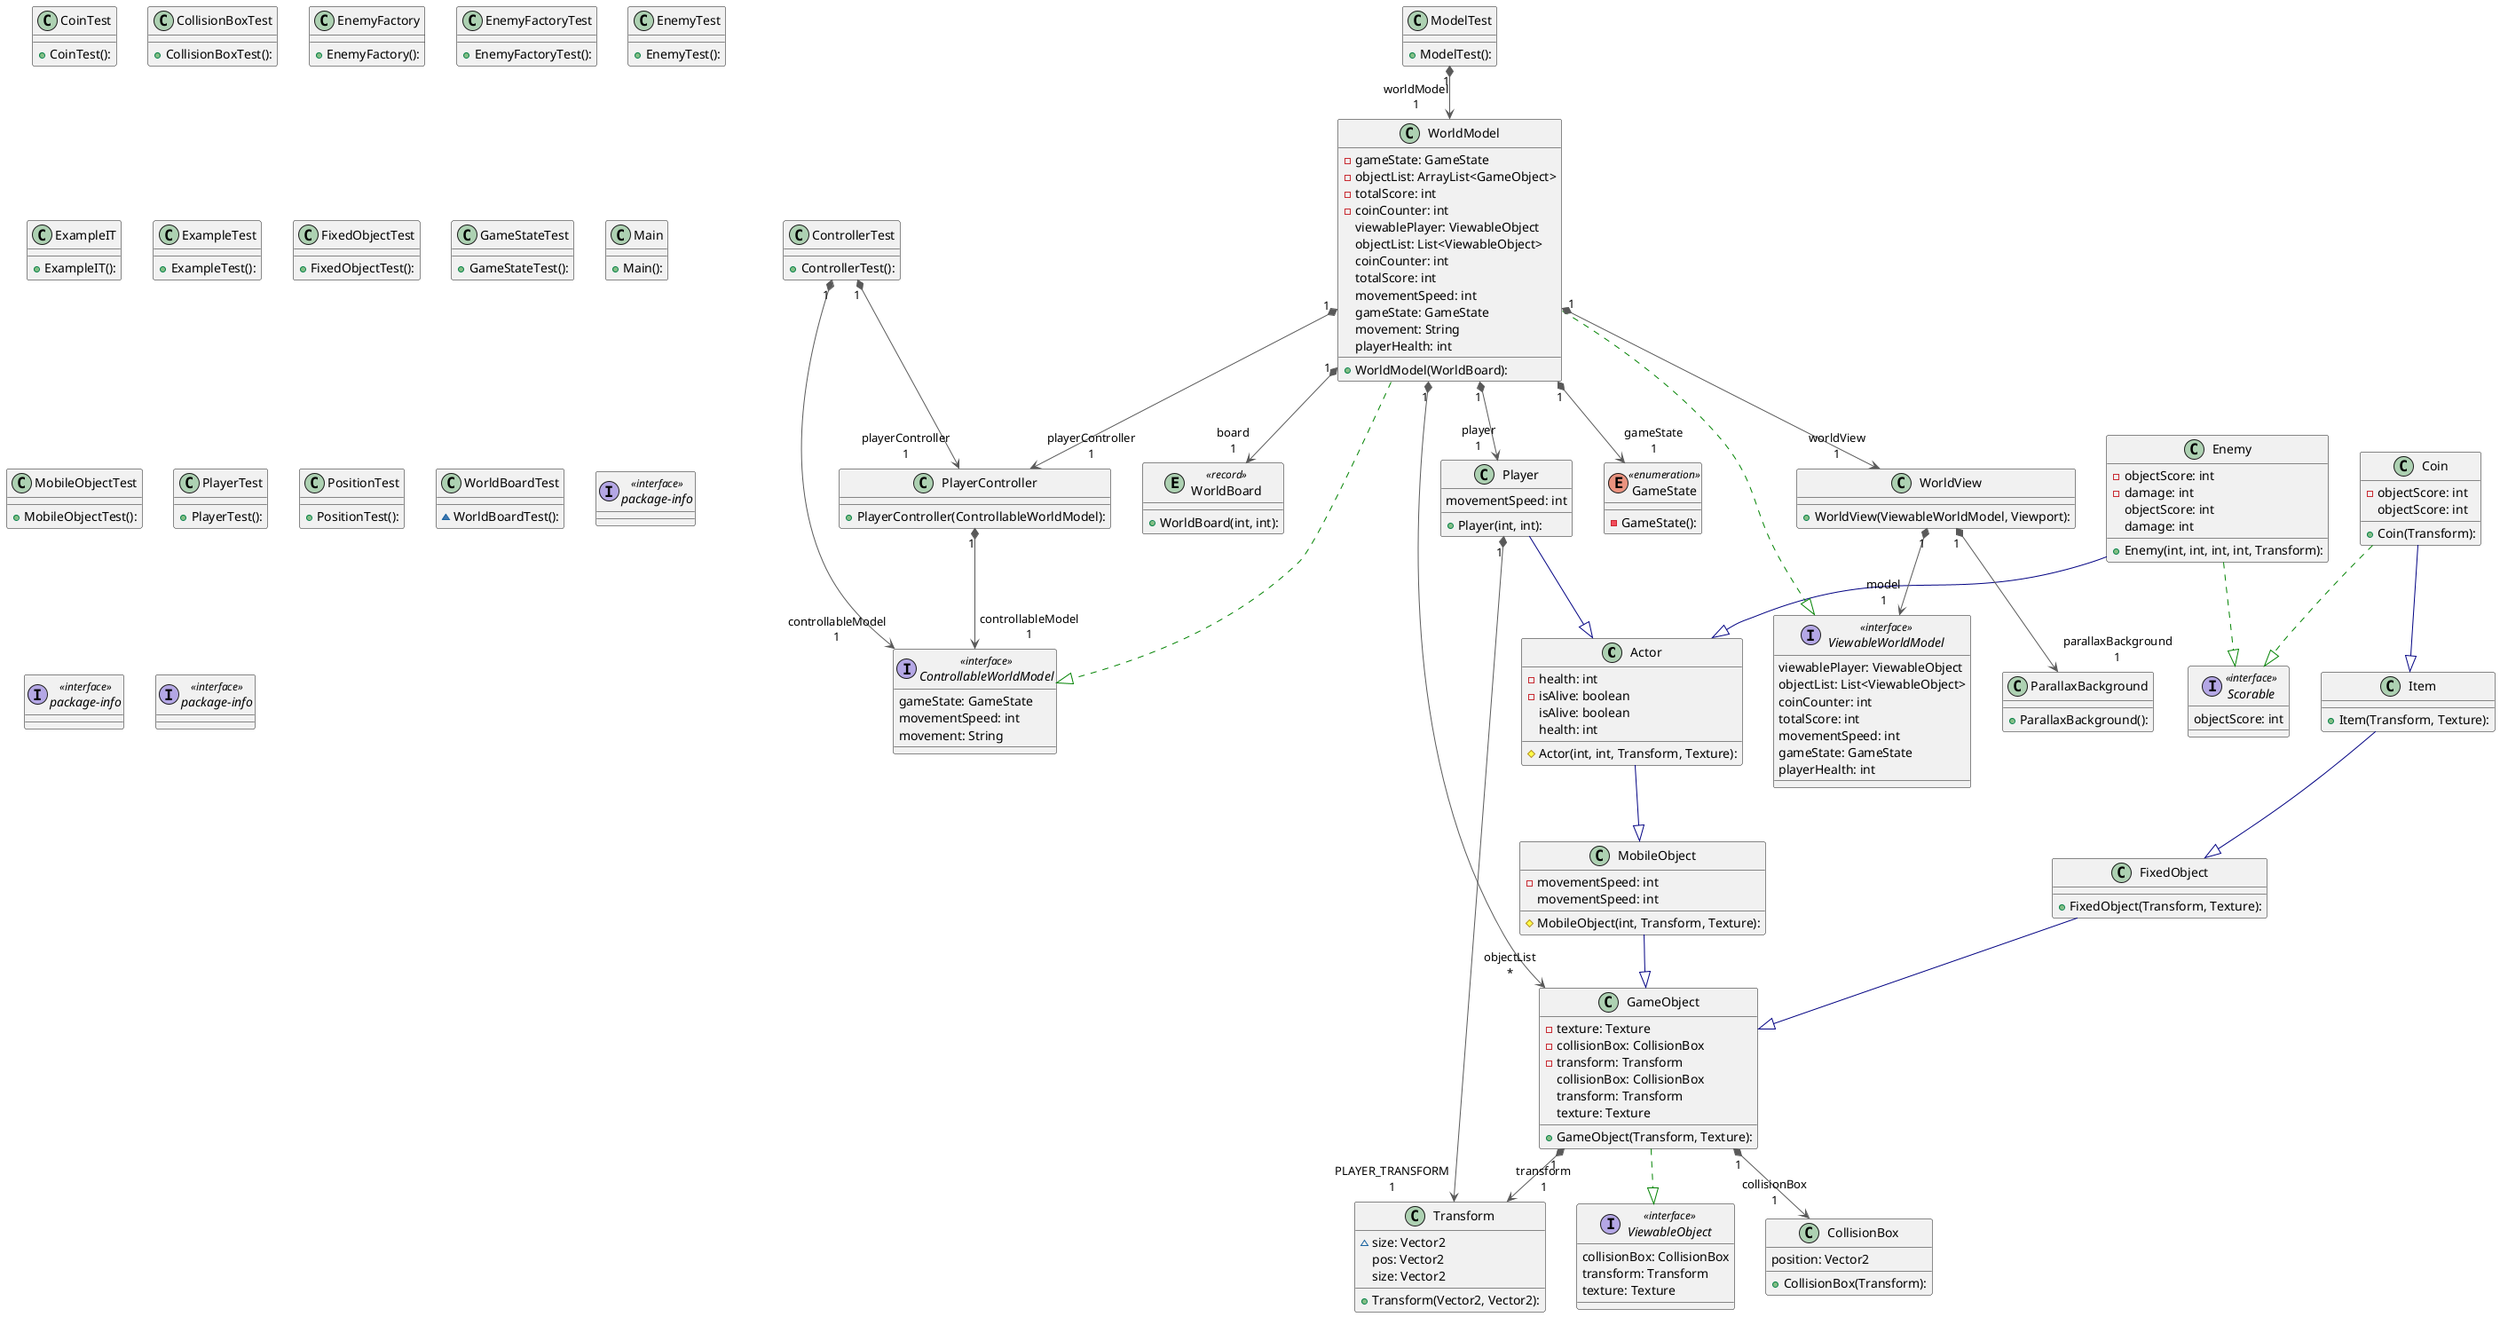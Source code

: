 @startuml

class Actor {
  # Actor(int, int, Transform, Texture): 
  - health: int
  - isAlive: boolean
   isAlive: boolean
   health: int
}
class Coin {
  + Coin(Transform): 
  - objectScore: int
   objectScore: int
}
class CoinTest {
  + CoinTest(): 
}
class CollisionBox {
  + CollisionBox(Transform): 
   position: Vector2
}
class CollisionBoxTest {
  + CollisionBoxTest(): 
}
interface ControllableWorldModel << interface >> {
   gameState: GameState
   movementSpeed: int
   movement: String
}
class ControllerTest {
  + ControllerTest(): 
}
class Enemy {
  + Enemy(int, int, int, int, Transform): 
  - objectScore: int
  - damage: int
   objectScore: int
   damage: int
}
class EnemyFactory {
  + EnemyFactory(): 
}
class EnemyFactoryTest {
  + EnemyFactoryTest(): 
}
class EnemyTest {
  + EnemyTest(): 
}
class ExampleIT {
  + ExampleIT(): 
}
class ExampleTest {
  + ExampleTest(): 
}
class FixedObject {
  + FixedObject(Transform, Texture): 
}
class FixedObjectTest {
  + FixedObjectTest(): 
}
class GameObject {
  + GameObject(Transform, Texture): 
  - texture: Texture
  - collisionBox: CollisionBox
  - transform: Transform
   collisionBox: CollisionBox
   transform: Transform
   texture: Texture
}
enum GameState << enumeration >> {
  - GameState(): 
}
class GameStateTest {
  + GameStateTest(): 
}
class Item {
  + Item(Transform, Texture): 
}
class Main {
  + Main(): 
}
class MobileObject {
  # MobileObject(int, Transform, Texture): 
  - movementSpeed: int
   movementSpeed: int
}
class MobileObjectTest {
  + MobileObjectTest(): 
}
class ModelTest {
  + ModelTest(): 
}
class ParallaxBackground {
  + ParallaxBackground(): 
}
class Player {
  + Player(int, int): 
   movementSpeed: int
}
class PlayerController {
  + PlayerController(ControllableWorldModel): 
}
class PlayerTest {
  + PlayerTest(): 
}
class PositionTest {
  + PositionTest(): 
}
interface Scorable << interface >> {
   objectScore: int
}
class Transform {
  + Transform(Vector2, Vector2): 
  ~ size: Vector2
   pos: Vector2
   size: Vector2
}
interface ViewableObject << interface >> {
   collisionBox: CollisionBox
   transform: Transform
   texture: Texture
}
interface ViewableWorldModel << interface >> {
   viewablePlayer: ViewableObject
   objectList: List<ViewableObject>
   coinCounter: int
   totalScore: int
   movementSpeed: int
   gameState: GameState
   playerHealth: int
}
entity WorldBoard << record >> {
  + WorldBoard(int, int): 
}
class WorldBoardTest {
  ~ WorldBoardTest(): 
}
class WorldModel {
  + WorldModel(WorldBoard): 
  - gameState: GameState
  - objectList: ArrayList<GameObject>
  - totalScore: int
  - coinCounter: int
   viewablePlayer: ViewableObject
   objectList: List<ViewableObject>
   coinCounter: int
   totalScore: int
   movementSpeed: int
   gameState: GameState
   movement: String
   playerHealth: int
}
class WorldView {
  + WorldView(ViewableWorldModel, Viewport): 
}
interface node21 as "package-info" << interface >>
interface node22 as "package-info" << interface >>
interface node31 as "package-info" << interface >>

Actor                   -[#000082,plain]-^  MobileObject           
Coin                    -[#000082,plain]-^  Item                   
Coin                    -[#008200,dashed]-^  Scorable               
ControllerTest         "1" *-[#595959,plain]-> "controllableModel\n1" ControllableWorldModel 
ControllerTest         "1" *-[#595959,plain]-> "playerController\n1" PlayerController       
Enemy                   -[#000082,plain]-^  Actor                  
Enemy                   -[#008200,dashed]-^  Scorable               
FixedObject             -[#000082,plain]-^  GameObject             
GameObject             "1" *-[#595959,plain]-> "collisionBox\n1" CollisionBox           
GameObject             "1" *-[#595959,plain]-> "transform\n1" Transform              
GameObject              -[#008200,dashed]-^  ViewableObject         
Item                    -[#000082,plain]-^  FixedObject            
MobileObject            -[#000082,plain]-^  GameObject             
ModelTest              "1" *-[#595959,plain]-> "worldModel\n1" WorldModel             
Player                  -[#000082,plain]-^  Actor                  
Player                 "1" *-[#595959,plain]-> "PLAYER_TRANSFORM\n1" Transform              
PlayerController       "1" *-[#595959,plain]-> "controllableModel\n1" ControllableWorldModel 
WorldModel              -[#008200,dashed]-^  ControllableWorldModel 
WorldModel             "1" *-[#595959,plain]-> "objectList\n*" GameObject             
WorldModel             "1" *-[#595959,plain]-> "gameState\n1" GameState              
WorldModel             "1" *-[#595959,plain]-> "player\n1" Player                 
WorldModel             "1" *-[#595959,plain]-> "playerController\n1" PlayerController       
WorldModel              -[#008200,dashed]-^  ViewableWorldModel     
WorldModel             "1" *-[#595959,plain]-> "board\n1" WorldBoard             
WorldModel             "1" *-[#595959,plain]-> "worldView\n1" WorldView              
WorldView              "1" *-[#595959,plain]-> "parallaxBackground\n1" ParallaxBackground     
WorldView              "1" *-[#595959,plain]-> "model\n1" ViewableWorldModel     
@enduml
